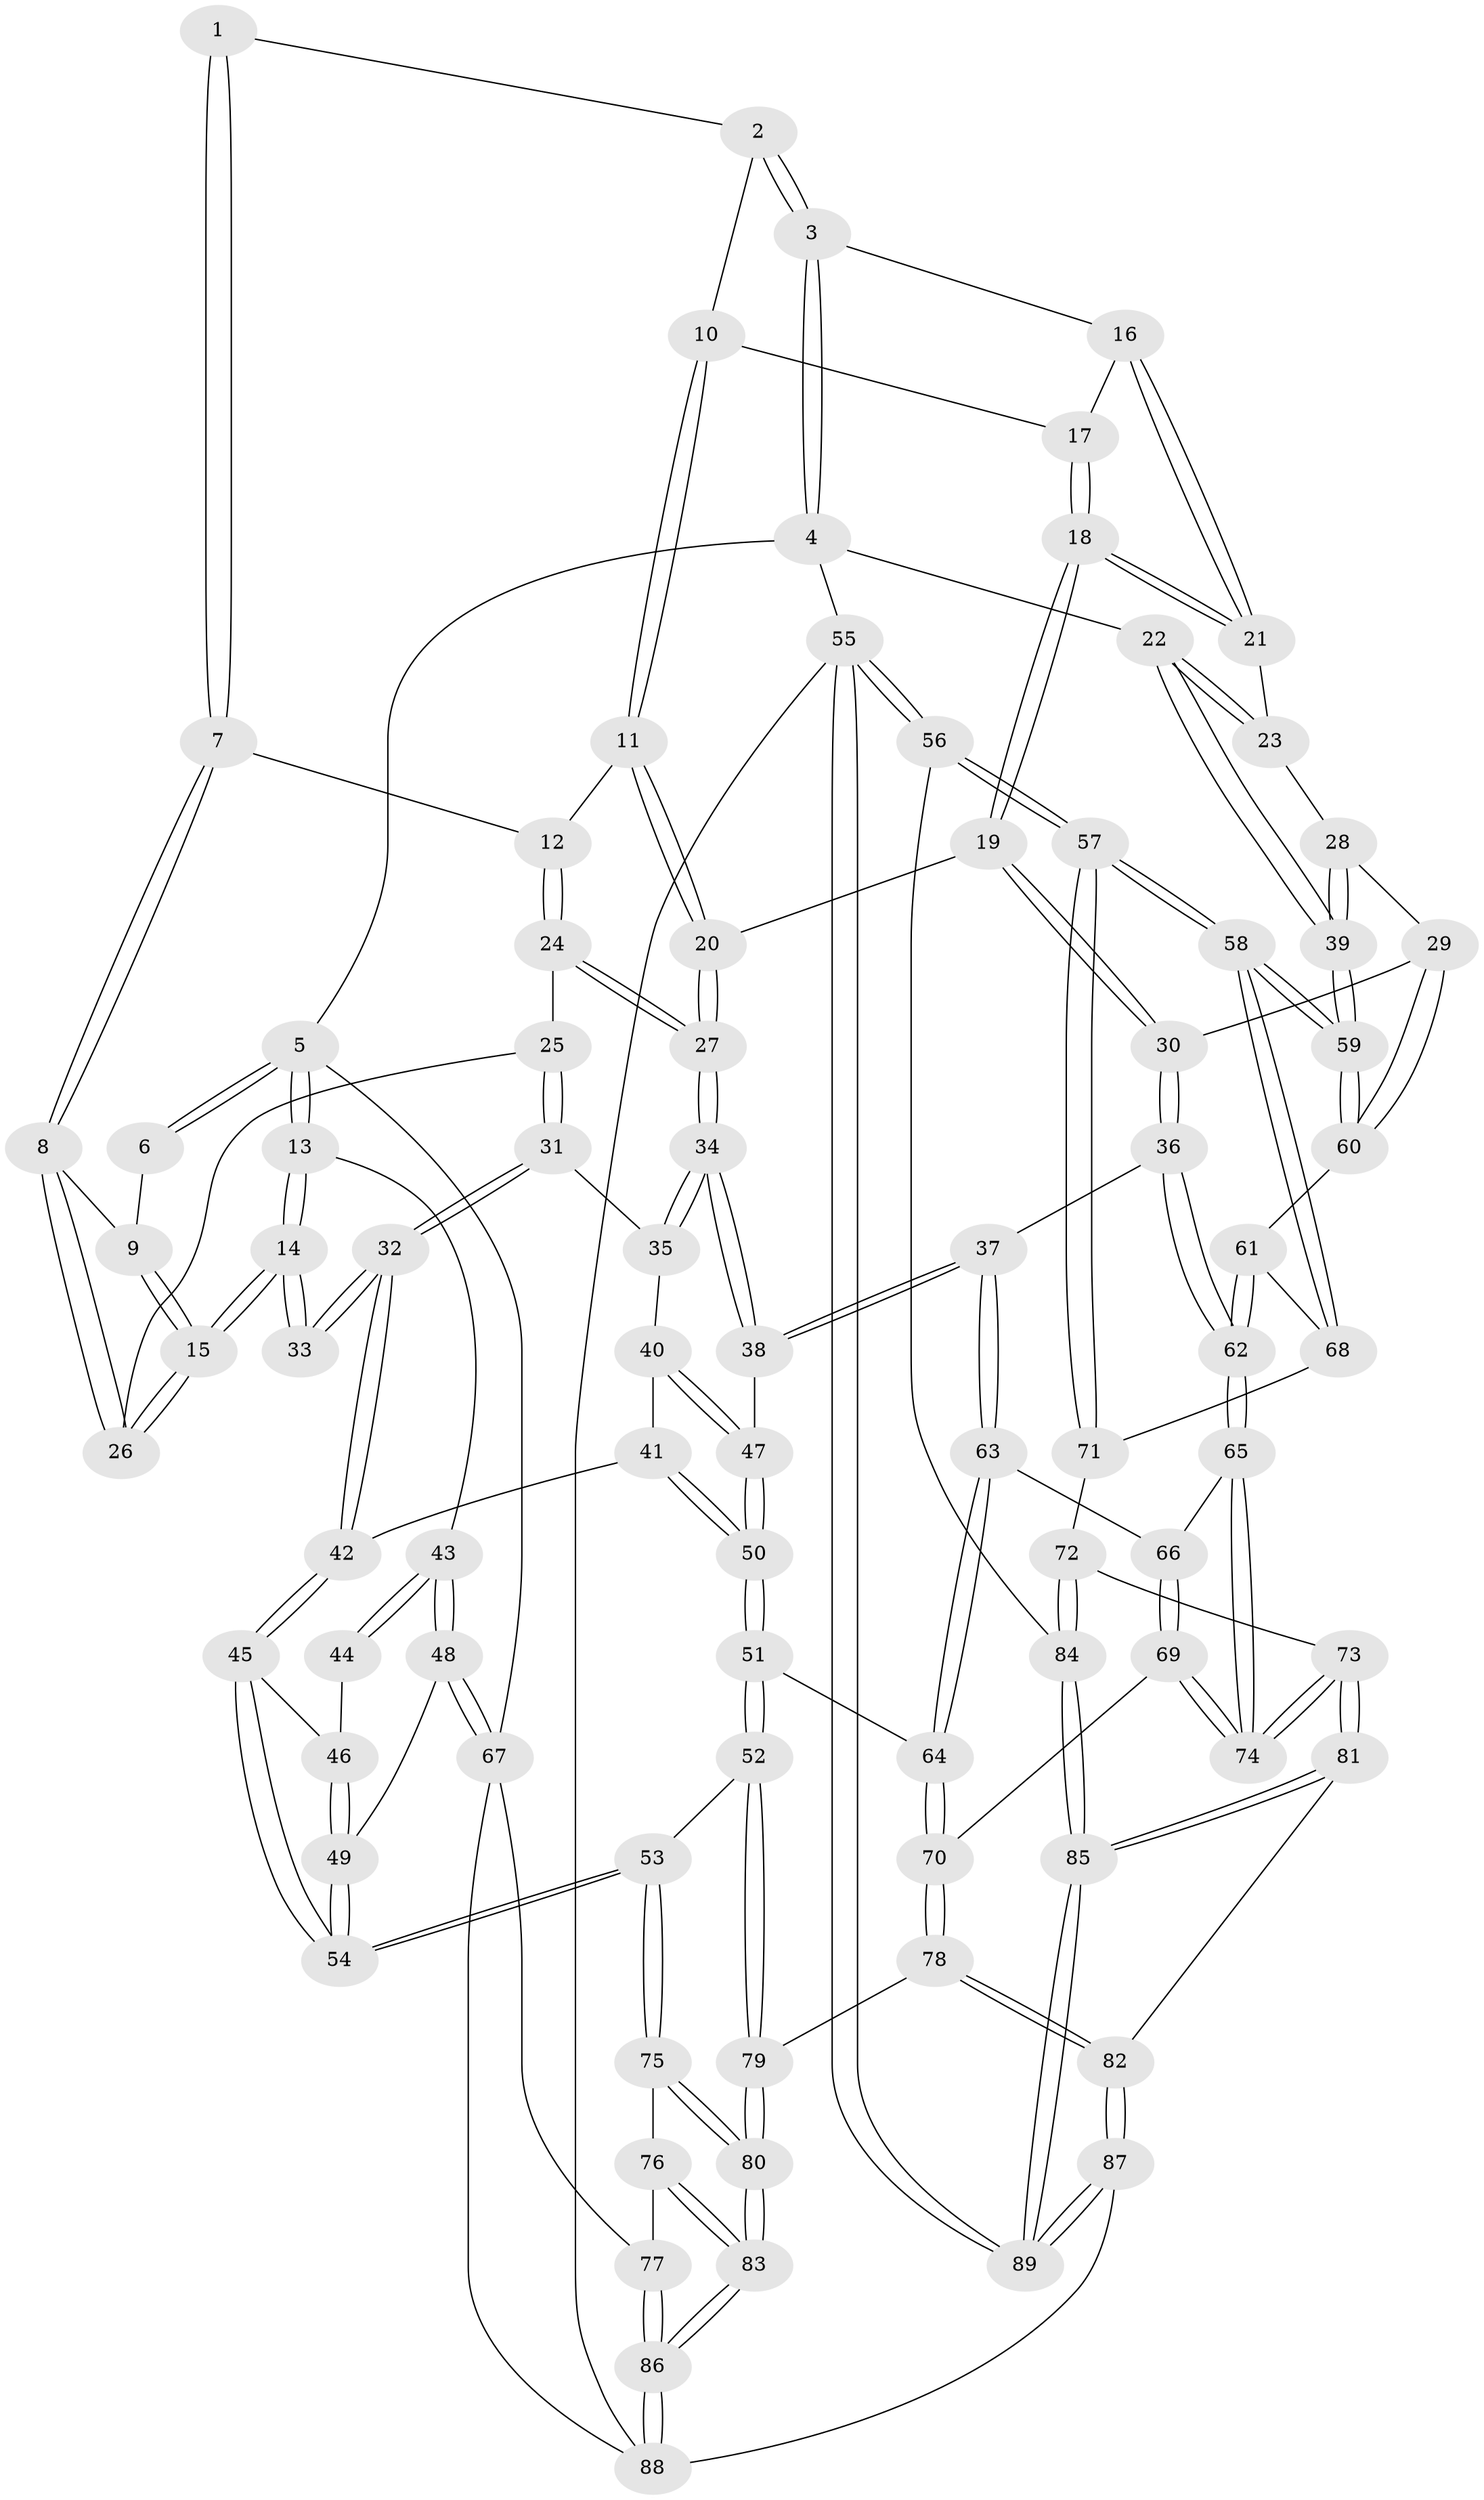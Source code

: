 // coarse degree distribution, {3: 0.07547169811320754, 5: 0.4528301886792453, 6: 0.09433962264150944, 4: 0.37735849056603776}
// Generated by graph-tools (version 1.1) at 2025/52/02/27/25 19:52:36]
// undirected, 89 vertices, 219 edges
graph export_dot {
graph [start="1"]
  node [color=gray90,style=filled];
  1 [pos="+0.46063546677241723+0"];
  2 [pos="+0.5580614077600561+0"];
  3 [pos="+0.867832960258937+0"];
  4 [pos="+1+0"];
  5 [pos="+0+0"];
  6 [pos="+0.20846587472735054+0"];
  7 [pos="+0.43545202872619254+0.0142971559313909"];
  8 [pos="+0.3402855423143877+0.12684897755612007"];
  9 [pos="+0.20507263533956446+0"];
  10 [pos="+0.5498052047835483+0.11075326116732269"];
  11 [pos="+0.5279083989522505+0.12672974782903873"];
  12 [pos="+0.5137567301367664+0.12825162563226805"];
  13 [pos="+0+0.2144076152800529"];
  14 [pos="+0.12450371828347255+0.17967732560316702"];
  15 [pos="+0.1255401368866245+0.17859946830516138"];
  16 [pos="+0.8305249745862153+0"];
  17 [pos="+0.5674320899057873+0.1030167207833881"];
  18 [pos="+0.7288856344532945+0.18910825822940136"];
  19 [pos="+0.7220166188920153+0.20374845415743625"];
  20 [pos="+0.6641396677496896+0.23674498800848265"];
  21 [pos="+0.7658683748926101+0.12912170670588813"];
  22 [pos="+1+0.0629384426573791"];
  23 [pos="+0.8574326705070958+0.2002259020970749"];
  24 [pos="+0.46518334138677475+0.21138076246601162"];
  25 [pos="+0.37160384449029643+0.19682946960616124"];
  26 [pos="+0.33808496454091064+0.13752519134460264"];
  27 [pos="+0.5560702437236383+0.35481376804230963"];
  28 [pos="+0.9463610981579489+0.28248355459515406"];
  29 [pos="+0.8605032115111448+0.38651021183989576"];
  30 [pos="+0.8410889938848598+0.38876739050564735"];
  31 [pos="+0.33938041784295603+0.26001922680880424"];
  32 [pos="+0.2395438259134999+0.3237745273666325"];
  33 [pos="+0.22546748399553973+0.31691680023830093"];
  34 [pos="+0.552920156384275+0.371240107514603"];
  35 [pos="+0.4035132602365855+0.33379537210996796"];
  36 [pos="+0.7651618923951643+0.46117133988155035"];
  37 [pos="+0.5771031570779862+0.43848931550453585"];
  38 [pos="+0.5560244574634043+0.39769846066418485"];
  39 [pos="+1+0.130039077303023"];
  40 [pos="+0.32640509572295023+0.39075596358154385"];
  41 [pos="+0.2850219584542794+0.3892061825696747"];
  42 [pos="+0.26147374202589174+0.36920066328543605"];
  43 [pos="+0+0.35162505812197653"];
  44 [pos="+0.16260416896466684+0.3649992914504225"];
  45 [pos="+0.20192181526940303+0.4545174784208305"];
  46 [pos="+0.13902896742322185+0.4171256052548537"];
  47 [pos="+0.40811022460119883+0.437540117754547"];
  48 [pos="+0+0.44278479189007375"];
  49 [pos="+0.028244240625588776+0.5074438251748927"];
  50 [pos="+0.3145352730239743+0.5720181263077454"];
  51 [pos="+0.3078181771876959+0.6100140147218325"];
  52 [pos="+0.2852265604991303+0.6281940213489873"];
  53 [pos="+0.21331575097894778+0.6484218259711049"];
  54 [pos="+0.17365802542993827+0.6026116991893302"];
  55 [pos="+1+1"];
  56 [pos="+1+0.9357012990174641"];
  57 [pos="+1+0.7568133445450322"];
  58 [pos="+1+0.5637928943419138"];
  59 [pos="+1+0.48102123126469776"];
  60 [pos="+0.9500762043007124+0.45423642071685255"];
  61 [pos="+0.9060966010778699+0.6012464301730611"];
  62 [pos="+0.8026405927339262+0.6083551610667917"];
  63 [pos="+0.5630945265311166+0.4942553401339588"];
  64 [pos="+0.4832252320540385+0.596041407305867"];
  65 [pos="+0.7875886678674954+0.6329186801642686"];
  66 [pos="+0.6622727805702352+0.6264465665097989"];
  67 [pos="+0+0.7855823781806034"];
  68 [pos="+0.924870206537575+0.6116506663746097"];
  69 [pos="+0.6076136216102008+0.7125703932004005"];
  70 [pos="+0.5481125135248234+0.7458754209903247"];
  71 [pos="+0.9605857261981938+0.7414908359673975"];
  72 [pos="+0.8552214971417149+0.8137775154383774"];
  73 [pos="+0.8015145192443759+0.7916932141220958"];
  74 [pos="+0.7883990927435375+0.7517490767775548"];
  75 [pos="+0.20472478806640654+0.6674650481788732"];
  76 [pos="+0.054483496905040806+0.7722592661026068"];
  77 [pos="+0+0.7982705964408265"];
  78 [pos="+0.5209663672414353+0.8526013914756341"];
  79 [pos="+0.4659172802602124+0.8443413454071631"];
  80 [pos="+0.2736305347747694+0.9103182263149409"];
  81 [pos="+0.6873640012305482+0.8797411502014364"];
  82 [pos="+0.5415750076525677+0.8798602377607032"];
  83 [pos="+0.24097291171678759+0.9697289425395613"];
  84 [pos="+0.881520771672455+0.8611821245460518"];
  85 [pos="+0.8899875220440544+1"];
  86 [pos="+0.19697214858080483+1"];
  87 [pos="+0.5105753426042029+1"];
  88 [pos="+0.18813684668664415+1"];
  89 [pos="+0.9046698138966032+1"];
  1 -- 2;
  1 -- 7;
  1 -- 7;
  2 -- 3;
  2 -- 3;
  2 -- 10;
  3 -- 4;
  3 -- 4;
  3 -- 16;
  4 -- 5;
  4 -- 22;
  4 -- 55;
  5 -- 6;
  5 -- 6;
  5 -- 13;
  5 -- 13;
  5 -- 67;
  6 -- 9;
  7 -- 8;
  7 -- 8;
  7 -- 12;
  8 -- 9;
  8 -- 26;
  8 -- 26;
  9 -- 15;
  9 -- 15;
  10 -- 11;
  10 -- 11;
  10 -- 17;
  11 -- 12;
  11 -- 20;
  11 -- 20;
  12 -- 24;
  12 -- 24;
  13 -- 14;
  13 -- 14;
  13 -- 43;
  14 -- 15;
  14 -- 15;
  14 -- 33;
  14 -- 33;
  15 -- 26;
  15 -- 26;
  16 -- 17;
  16 -- 21;
  16 -- 21;
  17 -- 18;
  17 -- 18;
  18 -- 19;
  18 -- 19;
  18 -- 21;
  18 -- 21;
  19 -- 20;
  19 -- 30;
  19 -- 30;
  20 -- 27;
  20 -- 27;
  21 -- 23;
  22 -- 23;
  22 -- 23;
  22 -- 39;
  22 -- 39;
  23 -- 28;
  24 -- 25;
  24 -- 27;
  24 -- 27;
  25 -- 26;
  25 -- 31;
  25 -- 31;
  27 -- 34;
  27 -- 34;
  28 -- 29;
  28 -- 39;
  28 -- 39;
  29 -- 30;
  29 -- 60;
  29 -- 60;
  30 -- 36;
  30 -- 36;
  31 -- 32;
  31 -- 32;
  31 -- 35;
  32 -- 33;
  32 -- 33;
  32 -- 42;
  32 -- 42;
  34 -- 35;
  34 -- 35;
  34 -- 38;
  34 -- 38;
  35 -- 40;
  36 -- 37;
  36 -- 62;
  36 -- 62;
  37 -- 38;
  37 -- 38;
  37 -- 63;
  37 -- 63;
  38 -- 47;
  39 -- 59;
  39 -- 59;
  40 -- 41;
  40 -- 47;
  40 -- 47;
  41 -- 42;
  41 -- 50;
  41 -- 50;
  42 -- 45;
  42 -- 45;
  43 -- 44;
  43 -- 44;
  43 -- 48;
  43 -- 48;
  44 -- 46;
  45 -- 46;
  45 -- 54;
  45 -- 54;
  46 -- 49;
  46 -- 49;
  47 -- 50;
  47 -- 50;
  48 -- 49;
  48 -- 67;
  48 -- 67;
  49 -- 54;
  49 -- 54;
  50 -- 51;
  50 -- 51;
  51 -- 52;
  51 -- 52;
  51 -- 64;
  52 -- 53;
  52 -- 79;
  52 -- 79;
  53 -- 54;
  53 -- 54;
  53 -- 75;
  53 -- 75;
  55 -- 56;
  55 -- 56;
  55 -- 89;
  55 -- 89;
  55 -- 88;
  56 -- 57;
  56 -- 57;
  56 -- 84;
  57 -- 58;
  57 -- 58;
  57 -- 71;
  57 -- 71;
  58 -- 59;
  58 -- 59;
  58 -- 68;
  58 -- 68;
  59 -- 60;
  59 -- 60;
  60 -- 61;
  61 -- 62;
  61 -- 62;
  61 -- 68;
  62 -- 65;
  62 -- 65;
  63 -- 64;
  63 -- 64;
  63 -- 66;
  64 -- 70;
  64 -- 70;
  65 -- 66;
  65 -- 74;
  65 -- 74;
  66 -- 69;
  66 -- 69;
  67 -- 77;
  67 -- 88;
  68 -- 71;
  69 -- 70;
  69 -- 74;
  69 -- 74;
  70 -- 78;
  70 -- 78;
  71 -- 72;
  72 -- 73;
  72 -- 84;
  72 -- 84;
  73 -- 74;
  73 -- 74;
  73 -- 81;
  73 -- 81;
  75 -- 76;
  75 -- 80;
  75 -- 80;
  76 -- 77;
  76 -- 83;
  76 -- 83;
  77 -- 86;
  77 -- 86;
  78 -- 79;
  78 -- 82;
  78 -- 82;
  79 -- 80;
  79 -- 80;
  80 -- 83;
  80 -- 83;
  81 -- 82;
  81 -- 85;
  81 -- 85;
  82 -- 87;
  82 -- 87;
  83 -- 86;
  83 -- 86;
  84 -- 85;
  84 -- 85;
  85 -- 89;
  85 -- 89;
  86 -- 88;
  86 -- 88;
  87 -- 88;
  87 -- 89;
  87 -- 89;
}
